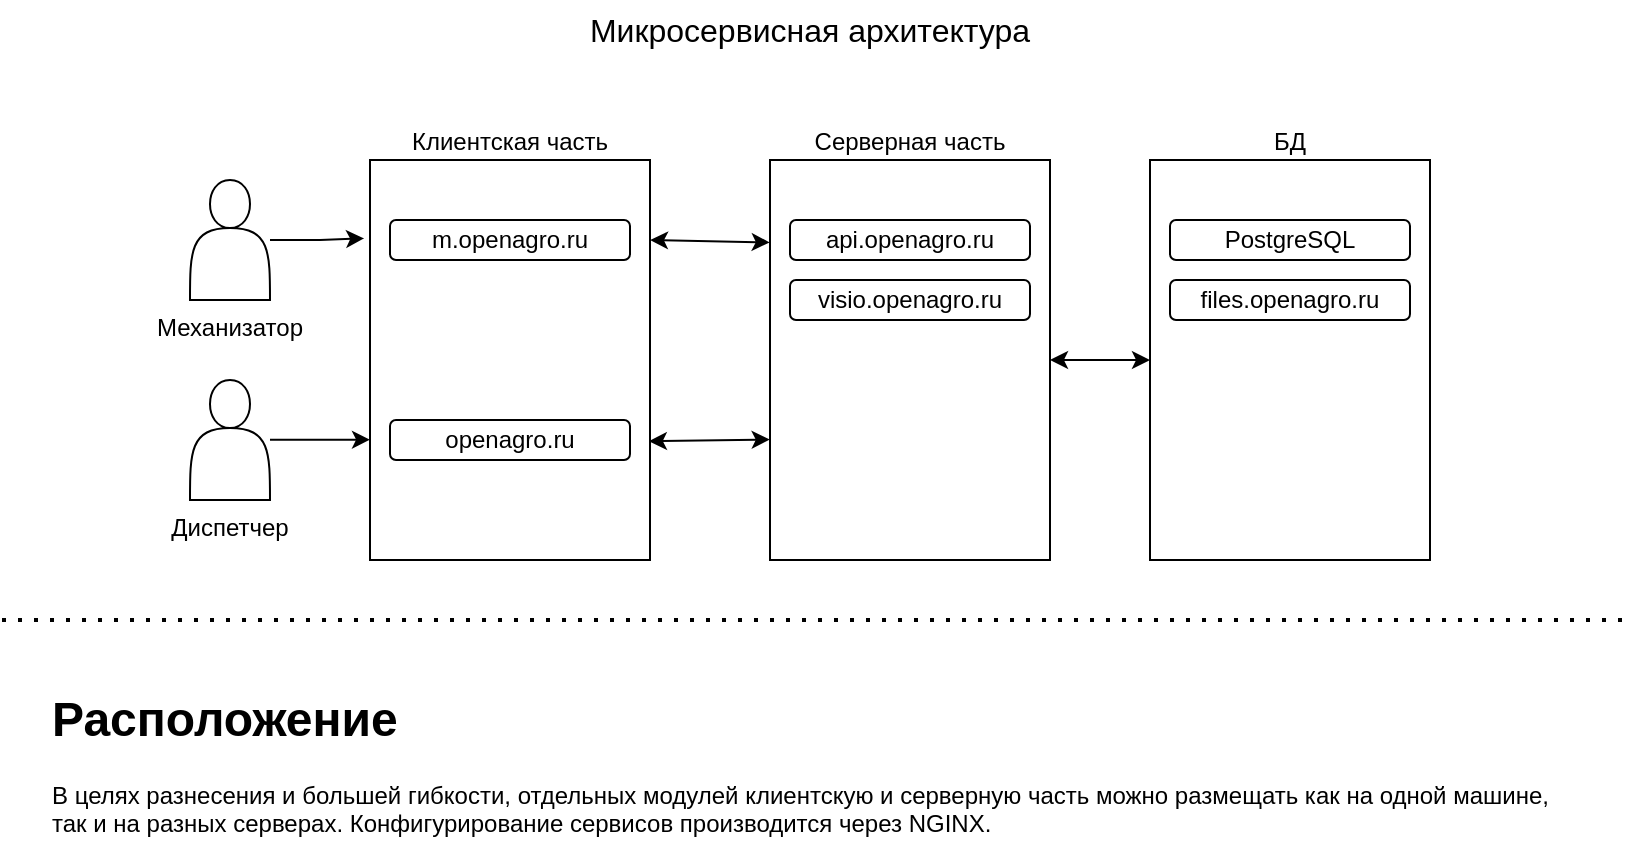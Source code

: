 <mxfile version="21.6.5" type="github" pages="2">
  <diagram id="C5RBs43oDa-KdzZeNtuy" name="NGINX">
    <mxGraphModel dx="1304" dy="718" grid="1" gridSize="10" guides="1" tooltips="1" connect="1" arrows="1" fold="1" page="1" pageScale="1" pageWidth="827" pageHeight="1169" math="0" shadow="0">
      <root>
        <mxCell id="WIyWlLk6GJQsqaUBKTNV-0" />
        <mxCell id="WIyWlLk6GJQsqaUBKTNV-1" parent="WIyWlLk6GJQsqaUBKTNV-0" />
        <mxCell id="5SKNjN2g-NxWEHicX-SF-8" value="" style="edgeStyle=orthogonalEdgeStyle;rounded=0;orthogonalLoop=1;jettySize=auto;html=1;entryX=-0.021;entryY=0.196;entryDx=0;entryDy=0;entryPerimeter=0;" parent="WIyWlLk6GJQsqaUBKTNV-1" source="5SKNjN2g-NxWEHicX-SF-0" target="5SKNjN2g-NxWEHicX-SF-4" edge="1">
          <mxGeometry relative="1" as="geometry">
            <mxPoint x="174" y="130" as="targetPoint" />
          </mxGeometry>
        </mxCell>
        <mxCell id="5SKNjN2g-NxWEHicX-SF-0" value="Механизатор" style="shape=actor;whiteSpace=wrap;html=1;align=center;labelPosition=center;verticalLabelPosition=bottom;verticalAlign=top;" parent="WIyWlLk6GJQsqaUBKTNV-1" vertex="1">
          <mxGeometry x="104" y="100" width="40" height="60" as="geometry" />
        </mxCell>
        <mxCell id="5SKNjN2g-NxWEHicX-SF-2" value="Диспетчер" style="shape=actor;whiteSpace=wrap;html=1;labelPosition=center;verticalLabelPosition=bottom;align=center;verticalAlign=top;" parent="WIyWlLk6GJQsqaUBKTNV-1" vertex="1">
          <mxGeometry x="104" y="200" width="40" height="60" as="geometry" />
        </mxCell>
        <mxCell id="5SKNjN2g-NxWEHicX-SF-4" value="Клиентская часть" style="rounded=0;whiteSpace=wrap;html=1;labelPosition=center;verticalLabelPosition=top;align=center;verticalAlign=bottom;" parent="WIyWlLk6GJQsqaUBKTNV-1" vertex="1">
          <mxGeometry x="194" y="90" width="140" height="200" as="geometry" />
        </mxCell>
        <mxCell id="5SKNjN2g-NxWEHicX-SF-5" value="m.openagro.ru" style="rounded=1;whiteSpace=wrap;html=1;" parent="WIyWlLk6GJQsqaUBKTNV-1" vertex="1">
          <mxGeometry x="204" y="120" width="120" height="20" as="geometry" />
        </mxCell>
        <mxCell id="5SKNjN2g-NxWEHicX-SF-6" value="openagro.ru" style="rounded=1;whiteSpace=wrap;html=1;" parent="WIyWlLk6GJQsqaUBKTNV-1" vertex="1">
          <mxGeometry x="204" y="220" width="120" height="20" as="geometry" />
        </mxCell>
        <mxCell id="5SKNjN2g-NxWEHicX-SF-11" value="" style="endArrow=classic;html=1;rounded=0;entryX=0;entryY=0.75;entryDx=0;entryDy=0;" parent="WIyWlLk6GJQsqaUBKTNV-1" edge="1">
          <mxGeometry width="50" height="50" relative="1" as="geometry">
            <mxPoint x="144" y="229.83" as="sourcePoint" />
            <mxPoint x="194" y="229.83" as="targetPoint" />
          </mxGeometry>
        </mxCell>
        <mxCell id="5SKNjN2g-NxWEHicX-SF-12" value="Серверная часть" style="rounded=0;whiteSpace=wrap;html=1;labelPosition=center;verticalLabelPosition=top;align=center;verticalAlign=bottom;" parent="WIyWlLk6GJQsqaUBKTNV-1" vertex="1">
          <mxGeometry x="394" y="90" width="140" height="200" as="geometry" />
        </mxCell>
        <UserObject label="api.openagro.ru" link="data:page/id,dCPgAqNVoZJj9P8pJdWb" id="5SKNjN2g-NxWEHicX-SF-13">
          <mxCell style="rounded=1;whiteSpace=wrap;html=1;" parent="WIyWlLk6GJQsqaUBKTNV-1" vertex="1">
            <mxGeometry x="404" y="120" width="120" height="20" as="geometry" />
          </mxCell>
        </UserObject>
        <mxCell id="5SKNjN2g-NxWEHicX-SF-15" value="" style="endArrow=classic;startArrow=classic;html=1;rounded=0;entryX=-0.001;entryY=0.206;entryDx=0;entryDy=0;entryPerimeter=0;" parent="WIyWlLk6GJQsqaUBKTNV-1" target="5SKNjN2g-NxWEHicX-SF-12" edge="1">
          <mxGeometry width="50" height="50" relative="1" as="geometry">
            <mxPoint x="334" y="130" as="sourcePoint" />
            <mxPoint x="384" y="80" as="targetPoint" />
          </mxGeometry>
        </mxCell>
        <mxCell id="5SKNjN2g-NxWEHicX-SF-16" value="" style="endArrow=classic;startArrow=classic;html=1;rounded=0;exitX=0.996;exitY=0.703;exitDx=0;exitDy=0;exitPerimeter=0;entryX=-0.001;entryY=0.699;entryDx=0;entryDy=0;entryPerimeter=0;" parent="WIyWlLk6GJQsqaUBKTNV-1" source="5SKNjN2g-NxWEHicX-SF-4" target="5SKNjN2g-NxWEHicX-SF-12" edge="1">
          <mxGeometry width="50" height="50" relative="1" as="geometry">
            <mxPoint x="354" y="240" as="sourcePoint" />
            <mxPoint x="404" y="190" as="targetPoint" />
          </mxGeometry>
        </mxCell>
        <mxCell id="5SKNjN2g-NxWEHicX-SF-18" value="БД" style="rounded=0;whiteSpace=wrap;html=1;labelPosition=center;verticalLabelPosition=top;align=center;verticalAlign=bottom;" parent="WIyWlLk6GJQsqaUBKTNV-1" vertex="1">
          <mxGeometry x="584" y="90" width="140" height="200" as="geometry" />
        </mxCell>
        <mxCell id="5SKNjN2g-NxWEHicX-SF-17" value="files.openagro.ru" style="rounded=1;whiteSpace=wrap;html=1;" parent="WIyWlLk6GJQsqaUBKTNV-1" vertex="1">
          <mxGeometry x="594" y="150" width="120" height="20" as="geometry" />
        </mxCell>
        <mxCell id="5SKNjN2g-NxWEHicX-SF-20" value="PostgreSQL" style="rounded=1;whiteSpace=wrap;html=1;" parent="WIyWlLk6GJQsqaUBKTNV-1" vertex="1">
          <mxGeometry x="594" y="120" width="120" height="20" as="geometry" />
        </mxCell>
        <mxCell id="5SKNjN2g-NxWEHicX-SF-21" value="visio.openagro.ru" style="rounded=1;whiteSpace=wrap;html=1;" parent="WIyWlLk6GJQsqaUBKTNV-1" vertex="1">
          <mxGeometry x="404" y="150" width="120" height="20" as="geometry" />
        </mxCell>
        <mxCell id="5SKNjN2g-NxWEHicX-SF-22" value="" style="endArrow=classic;startArrow=classic;html=1;rounded=0;entryX=0;entryY=0.5;entryDx=0;entryDy=0;exitX=1;exitY=0.5;exitDx=0;exitDy=0;" parent="WIyWlLk6GJQsqaUBKTNV-1" source="5SKNjN2g-NxWEHicX-SF-12" target="5SKNjN2g-NxWEHicX-SF-18" edge="1">
          <mxGeometry width="50" height="50" relative="1" as="geometry">
            <mxPoint x="534" y="200" as="sourcePoint" />
            <mxPoint x="584" y="150" as="targetPoint" />
          </mxGeometry>
        </mxCell>
        <mxCell id="5SKNjN2g-NxWEHicX-SF-23" value="Микросервисная архитектура" style="text;html=1;strokeColor=none;fillColor=none;align=center;verticalAlign=middle;whiteSpace=wrap;rounded=0;fontSize=16;" parent="WIyWlLk6GJQsqaUBKTNV-1" vertex="1">
          <mxGeometry x="274" y="10" width="280" height="30" as="geometry" />
        </mxCell>
        <mxCell id="5SKNjN2g-NxWEHicX-SF-24" value="&lt;h1&gt;Расположение&lt;/h1&gt;&lt;p&gt;В целях разнесения и большей гибкости, отдельных модулей клиентскую и серверную часть можно размещать как на одной машине, так и на разных cерверах. Конфигурирование сервисов производится через NGINX.&lt;/p&gt;" style="text;html=1;strokeColor=none;fillColor=none;spacing=5;spacingTop=-20;whiteSpace=wrap;overflow=hidden;rounded=0;" parent="WIyWlLk6GJQsqaUBKTNV-1" vertex="1">
          <mxGeometry x="30" y="350" width="770" height="90" as="geometry" />
        </mxCell>
        <mxCell id="5SKNjN2g-NxWEHicX-SF-25" value="" style="endArrow=none;dashed=1;html=1;dashPattern=1 3;strokeWidth=2;rounded=0;" parent="WIyWlLk6GJQsqaUBKTNV-1" edge="1">
          <mxGeometry width="50" height="50" relative="1" as="geometry">
            <mxPoint x="10" y="320" as="sourcePoint" />
            <mxPoint x="820" y="320" as="targetPoint" />
          </mxGeometry>
        </mxCell>
      </root>
    </mxGraphModel>
  </diagram>
  <diagram id="dCPgAqNVoZJj9P8pJdWb" name="api.openagro.ru">
    <mxGraphModel dx="1434" dy="790" grid="1" gridSize="10" guides="1" tooltips="1" connect="1" arrows="1" fold="1" page="1" pageScale="1" pageWidth="827" pageHeight="1169" math="0" shadow="0">
      <root>
        <mxCell id="0" />
        <mxCell id="1" parent="0" />
        <mxCell id="Jr-BzMARe5z1iNmg8yz--5" value="" style="rounded=0;whiteSpace=wrap;html=1;" vertex="1" parent="1">
          <mxGeometry x="20" y="160" width="220" height="170" as="geometry" />
        </mxCell>
        <mxCell id="tDLG2StX8Nqfh8w9cV4a-1" value="&lt;font style=&quot;font-size: 16px;&quot;&gt;api.openagro.ru&lt;/font&gt;" style="text;html=1;strokeColor=none;fillColor=none;align=center;verticalAlign=middle;whiteSpace=wrap;rounded=0;" vertex="1" parent="1">
          <mxGeometry x="338" y="10" width="150" height="30" as="geometry" />
        </mxCell>
        <mxCell id="tDLG2StX8Nqfh8w9cV4a-2" value="&lt;h1&gt;Серверная часть openagro&lt;/h1&gt;&lt;p&gt;Запросы с frontend (клиентской части) приходят на текщее API&lt;/p&gt;" style="text;html=1;strokeColor=none;fillColor=none;spacing=5;spacingTop=-20;whiteSpace=wrap;overflow=hidden;rounded=0;" vertex="1" parent="1">
          <mxGeometry x="8" y="60" width="810" height="80" as="geometry" />
        </mxCell>
        <mxCell id="Jr-BzMARe5z1iNmg8yz--2" value="Авторизация и регистрация" style="rounded=1;whiteSpace=wrap;html=1;" vertex="1" parent="1">
          <mxGeometry x="30" y="180" width="200" height="30" as="geometry" />
        </mxCell>
        <mxCell id="Jr-BzMARe5z1iNmg8yz--3" value="Работа с полями" style="rounded=1;whiteSpace=wrap;html=1;" vertex="1" parent="1">
          <mxGeometry x="30" y="230" width="200" height="30" as="geometry" />
        </mxCell>
        <mxCell id="Jr-BzMARe5z1iNmg8yz--4" value="Работа с техникой" style="rounded=1;whiteSpace=wrap;html=1;" vertex="1" parent="1">
          <mxGeometry x="30" y="280" width="200" height="30" as="geometry" />
        </mxCell>
      </root>
    </mxGraphModel>
  </diagram>
</mxfile>
